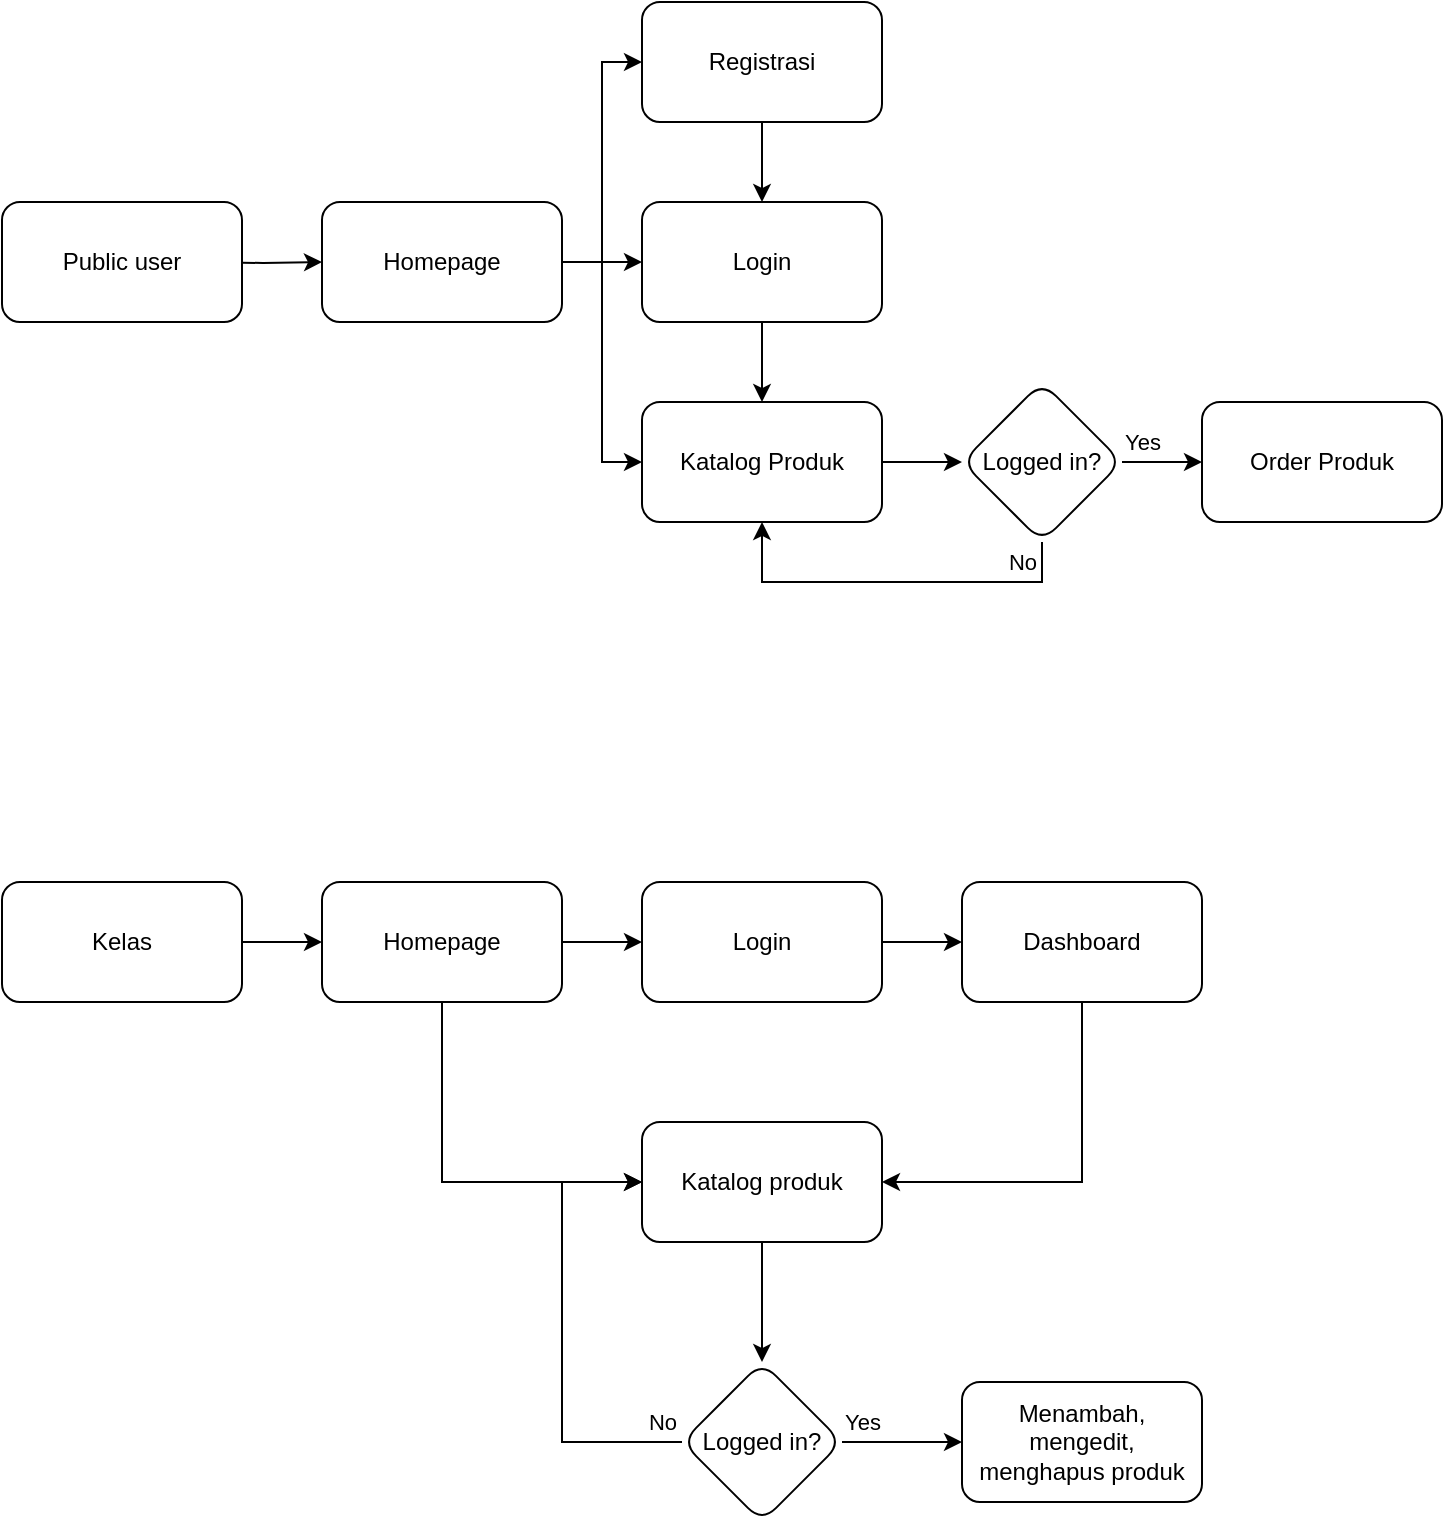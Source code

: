 <mxfile version="24.7.7">
  <diagram name="Page-1" id="ZViVpzcrhZUnZwNmErl8">
    <mxGraphModel dx="796" dy="458" grid="1" gridSize="10" guides="1" tooltips="1" connect="1" arrows="1" fold="1" page="1" pageScale="1" pageWidth="1169" pageHeight="1654" math="0" shadow="0">
      <root>
        <mxCell id="0" />
        <mxCell id="1" parent="0" />
        <mxCell id="BjcWfent5QlHq0213xH6-3" value="" style="edgeStyle=orthogonalEdgeStyle;rounded=0;orthogonalLoop=1;jettySize=auto;html=1;" edge="1" parent="1" target="BjcWfent5QlHq0213xH6-2">
          <mxGeometry relative="1" as="geometry">
            <mxPoint x="140" y="170" as="sourcePoint" />
          </mxGeometry>
        </mxCell>
        <mxCell id="BjcWfent5QlHq0213xH6-1" value="Public user" style="rounded=1;whiteSpace=wrap;html=1;" vertex="1" parent="1">
          <mxGeometry x="40" y="140" width="120" height="60" as="geometry" />
        </mxCell>
        <mxCell id="BjcWfent5QlHq0213xH6-9" value="" style="edgeStyle=orthogonalEdgeStyle;rounded=0;orthogonalLoop=1;jettySize=auto;html=1;" edge="1" parent="1" source="BjcWfent5QlHq0213xH6-2" target="BjcWfent5QlHq0213xH6-8">
          <mxGeometry relative="1" as="geometry">
            <mxPoint x="340" y="250" as="targetPoint" />
            <Array as="points">
              <mxPoint x="340" y="170" />
              <mxPoint x="340" y="270" />
            </Array>
          </mxGeometry>
        </mxCell>
        <mxCell id="BjcWfent5QlHq0213xH6-13" style="edgeStyle=orthogonalEdgeStyle;rounded=0;orthogonalLoop=1;jettySize=auto;html=1;entryX=0;entryY=0.5;entryDx=0;entryDy=0;" edge="1" parent="1" source="BjcWfent5QlHq0213xH6-2" target="BjcWfent5QlHq0213xH6-12">
          <mxGeometry relative="1" as="geometry" />
        </mxCell>
        <mxCell id="BjcWfent5QlHq0213xH6-15" style="edgeStyle=orthogonalEdgeStyle;rounded=0;orthogonalLoop=1;jettySize=auto;html=1;entryX=0;entryY=0.5;entryDx=0;entryDy=0;" edge="1" parent="1" source="BjcWfent5QlHq0213xH6-2" target="BjcWfent5QlHq0213xH6-14">
          <mxGeometry relative="1" as="geometry" />
        </mxCell>
        <mxCell id="BjcWfent5QlHq0213xH6-2" value="Homepage" style="whiteSpace=wrap;html=1;rounded=1;" vertex="1" parent="1">
          <mxGeometry x="200" y="140" width="120" height="60" as="geometry" />
        </mxCell>
        <mxCell id="BjcWfent5QlHq0213xH6-26" value="" style="edgeStyle=orthogonalEdgeStyle;rounded=0;orthogonalLoop=1;jettySize=auto;html=1;" edge="1" parent="1" source="BjcWfent5QlHq0213xH6-8" target="BjcWfent5QlHq0213xH6-25">
          <mxGeometry relative="1" as="geometry" />
        </mxCell>
        <mxCell id="BjcWfent5QlHq0213xH6-8" value="Katalog Produk" style="whiteSpace=wrap;html=1;rounded=1;" vertex="1" parent="1">
          <mxGeometry x="360" y="240" width="120" height="60" as="geometry" />
        </mxCell>
        <mxCell id="BjcWfent5QlHq0213xH6-16" style="edgeStyle=orthogonalEdgeStyle;rounded=0;orthogonalLoop=1;jettySize=auto;html=1;" edge="1" parent="1" source="BjcWfent5QlHq0213xH6-12" target="BjcWfent5QlHq0213xH6-14">
          <mxGeometry relative="1" as="geometry" />
        </mxCell>
        <mxCell id="BjcWfent5QlHq0213xH6-12" value="Registrasi" style="whiteSpace=wrap;html=1;rounded=1;" vertex="1" parent="1">
          <mxGeometry x="360" y="40" width="120" height="60" as="geometry" />
        </mxCell>
        <mxCell id="BjcWfent5QlHq0213xH6-30" style="edgeStyle=orthogonalEdgeStyle;rounded=0;orthogonalLoop=1;jettySize=auto;html=1;" edge="1" parent="1" source="BjcWfent5QlHq0213xH6-14" target="BjcWfent5QlHq0213xH6-8">
          <mxGeometry relative="1" as="geometry" />
        </mxCell>
        <mxCell id="BjcWfent5QlHq0213xH6-14" value="Login" style="whiteSpace=wrap;html=1;rounded=1;" vertex="1" parent="1">
          <mxGeometry x="360" y="140" width="120" height="60" as="geometry" />
        </mxCell>
        <mxCell id="BjcWfent5QlHq0213xH6-28" value="" style="edgeStyle=orthogonalEdgeStyle;rounded=0;orthogonalLoop=1;jettySize=auto;html=1;" edge="1" parent="1" source="BjcWfent5QlHq0213xH6-25" target="BjcWfent5QlHq0213xH6-27">
          <mxGeometry relative="1" as="geometry" />
        </mxCell>
        <mxCell id="BjcWfent5QlHq0213xH6-31" value="Yes" style="edgeLabel;html=1;align=center;verticalAlign=middle;resizable=0;points=[];" vertex="1" connectable="0" parent="BjcWfent5QlHq0213xH6-28">
          <mxGeometry x="-0.314" y="1" relative="1" as="geometry">
            <mxPoint x="-4" y="-9" as="offset" />
          </mxGeometry>
        </mxCell>
        <mxCell id="BjcWfent5QlHq0213xH6-32" style="edgeStyle=orthogonalEdgeStyle;rounded=0;orthogonalLoop=1;jettySize=auto;html=1;" edge="1" parent="1" source="BjcWfent5QlHq0213xH6-25" target="BjcWfent5QlHq0213xH6-8">
          <mxGeometry relative="1" as="geometry">
            <Array as="points">
              <mxPoint x="560" y="330" />
              <mxPoint x="420" y="330" />
            </Array>
          </mxGeometry>
        </mxCell>
        <mxCell id="BjcWfent5QlHq0213xH6-33" value="No" style="edgeLabel;html=1;align=center;verticalAlign=middle;resizable=0;points=[];" vertex="1" connectable="0" parent="BjcWfent5QlHq0213xH6-32">
          <mxGeometry x="-0.91" y="-1" relative="1" as="geometry">
            <mxPoint x="-9" y="1" as="offset" />
          </mxGeometry>
        </mxCell>
        <mxCell id="BjcWfent5QlHq0213xH6-25" value="Logged in?" style="rhombus;whiteSpace=wrap;html=1;rounded=1;" vertex="1" parent="1">
          <mxGeometry x="520" y="230" width="80" height="80" as="geometry" />
        </mxCell>
        <mxCell id="BjcWfent5QlHq0213xH6-27" value="Order Produk" style="whiteSpace=wrap;html=1;rounded=1;" vertex="1" parent="1">
          <mxGeometry x="640" y="240" width="120" height="60" as="geometry" />
        </mxCell>
        <mxCell id="BjcWfent5QlHq0213xH6-36" value="" style="edgeStyle=orthogonalEdgeStyle;rounded=0;orthogonalLoop=1;jettySize=auto;html=1;" edge="1" parent="1" source="BjcWfent5QlHq0213xH6-34" target="BjcWfent5QlHq0213xH6-35">
          <mxGeometry relative="1" as="geometry" />
        </mxCell>
        <mxCell id="BjcWfent5QlHq0213xH6-34" value="Kelas" style="rounded=1;whiteSpace=wrap;html=1;" vertex="1" parent="1">
          <mxGeometry x="40" y="480" width="120" height="60" as="geometry" />
        </mxCell>
        <mxCell id="BjcWfent5QlHq0213xH6-38" value="" style="edgeStyle=orthogonalEdgeStyle;rounded=0;orthogonalLoop=1;jettySize=auto;html=1;" edge="1" parent="1" source="BjcWfent5QlHq0213xH6-35" target="BjcWfent5QlHq0213xH6-37">
          <mxGeometry relative="1" as="geometry" />
        </mxCell>
        <mxCell id="BjcWfent5QlHq0213xH6-42" value="" style="edgeStyle=orthogonalEdgeStyle;rounded=0;orthogonalLoop=1;jettySize=auto;html=1;" edge="1" parent="1" source="BjcWfent5QlHq0213xH6-35" target="BjcWfent5QlHq0213xH6-41">
          <mxGeometry relative="1" as="geometry">
            <Array as="points">
              <mxPoint x="260" y="630" />
            </Array>
          </mxGeometry>
        </mxCell>
        <mxCell id="BjcWfent5QlHq0213xH6-35" value="Homepage" style="rounded=1;whiteSpace=wrap;html=1;" vertex="1" parent="1">
          <mxGeometry x="200" y="480" width="120" height="60" as="geometry" />
        </mxCell>
        <mxCell id="BjcWfent5QlHq0213xH6-40" value="" style="edgeStyle=orthogonalEdgeStyle;rounded=0;orthogonalLoop=1;jettySize=auto;html=1;" edge="1" parent="1" source="BjcWfent5QlHq0213xH6-37" target="BjcWfent5QlHq0213xH6-39">
          <mxGeometry relative="1" as="geometry" />
        </mxCell>
        <mxCell id="BjcWfent5QlHq0213xH6-37" value="Login" style="rounded=1;whiteSpace=wrap;html=1;" vertex="1" parent="1">
          <mxGeometry x="360" y="480" width="120" height="60" as="geometry" />
        </mxCell>
        <mxCell id="BjcWfent5QlHq0213xH6-43" style="edgeStyle=orthogonalEdgeStyle;rounded=0;orthogonalLoop=1;jettySize=auto;html=1;" edge="1" parent="1" source="BjcWfent5QlHq0213xH6-39" target="BjcWfent5QlHq0213xH6-41">
          <mxGeometry relative="1" as="geometry">
            <Array as="points">
              <mxPoint x="580" y="630" />
            </Array>
          </mxGeometry>
        </mxCell>
        <mxCell id="BjcWfent5QlHq0213xH6-39" value="Dashboard" style="rounded=1;whiteSpace=wrap;html=1;" vertex="1" parent="1">
          <mxGeometry x="520" y="480" width="120" height="60" as="geometry" />
        </mxCell>
        <mxCell id="BjcWfent5QlHq0213xH6-45" value="" style="edgeStyle=orthogonalEdgeStyle;rounded=0;orthogonalLoop=1;jettySize=auto;html=1;" edge="1" parent="1" source="BjcWfent5QlHq0213xH6-41" target="BjcWfent5QlHq0213xH6-44">
          <mxGeometry relative="1" as="geometry" />
        </mxCell>
        <mxCell id="BjcWfent5QlHq0213xH6-41" value="Katalog produk" style="whiteSpace=wrap;html=1;rounded=1;" vertex="1" parent="1">
          <mxGeometry x="360" y="600" width="120" height="60" as="geometry" />
        </mxCell>
        <mxCell id="BjcWfent5QlHq0213xH6-46" style="edgeStyle=orthogonalEdgeStyle;rounded=0;orthogonalLoop=1;jettySize=auto;html=1;" edge="1" parent="1" source="BjcWfent5QlHq0213xH6-44" target="BjcWfent5QlHq0213xH6-41">
          <mxGeometry relative="1" as="geometry">
            <Array as="points">
              <mxPoint x="320" y="760" />
              <mxPoint x="320" y="630.0" />
            </Array>
          </mxGeometry>
        </mxCell>
        <mxCell id="BjcWfent5QlHq0213xH6-47" value="No" style="edgeLabel;html=1;align=center;verticalAlign=middle;resizable=0;points=[];" vertex="1" connectable="0" parent="BjcWfent5QlHq0213xH6-46">
          <mxGeometry x="-0.85" y="-1" relative="1" as="geometry">
            <mxPoint x="7" y="-9" as="offset" />
          </mxGeometry>
        </mxCell>
        <mxCell id="BjcWfent5QlHq0213xH6-49" value="" style="edgeStyle=orthogonalEdgeStyle;rounded=0;orthogonalLoop=1;jettySize=auto;html=1;" edge="1" parent="1" source="BjcWfent5QlHq0213xH6-44" target="BjcWfent5QlHq0213xH6-48">
          <mxGeometry relative="1" as="geometry" />
        </mxCell>
        <mxCell id="BjcWfent5QlHq0213xH6-50" value="Yes" style="edgeLabel;html=1;align=center;verticalAlign=middle;resizable=0;points=[];" vertex="1" connectable="0" parent="BjcWfent5QlHq0213xH6-49">
          <mxGeometry x="-0.417" relative="1" as="geometry">
            <mxPoint x="-8" y="-10" as="offset" />
          </mxGeometry>
        </mxCell>
        <mxCell id="BjcWfent5QlHq0213xH6-44" value="Logged in?" style="rhombus;whiteSpace=wrap;html=1;rounded=1;" vertex="1" parent="1">
          <mxGeometry x="380" y="720" width="80" height="80" as="geometry" />
        </mxCell>
        <mxCell id="BjcWfent5QlHq0213xH6-48" value="Menambah, mengedit, menghapus produk" style="whiteSpace=wrap;html=1;rounded=1;" vertex="1" parent="1">
          <mxGeometry x="520" y="730" width="120" height="60" as="geometry" />
        </mxCell>
      </root>
    </mxGraphModel>
  </diagram>
</mxfile>
